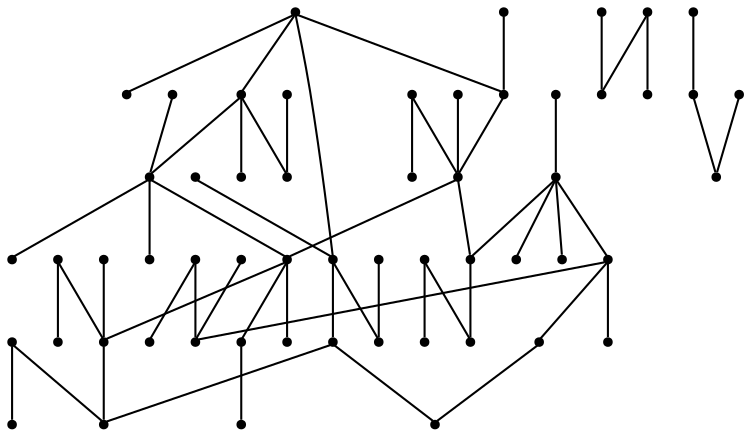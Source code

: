 graph {
  node [shape=point,comment="{\"directed\":false,\"doi\":\"10.4230/LIPIcs.GD.2024.30\",\"figure\":\"2 (3)\"}"]

  v0 [pos="2017.80978980882,728.0731471519942"]
  v1 [pos="2034.4978374478956,711.4058868735128"]
  v2 [pos="2001.1512506226288,711.4058868735128"]
  v3 [pos="1884.4356529020502,603.068695063384"]
  v4 [pos="1901.1069112489672,619.7359553418653"]
  v5 [pos="1984.4632029835534,694.7386265950315"]
  v6 [pos="1901.1193760264787,694.7386265950315"]
  v7 [pos="1884.4314555790104,711.4058868735128"]
  v8 [pos="1892.8046062766111,828.0767088228824"]
  v9 [pos="1876.1208831521822,844.7439691013639"]
  v10 [pos="1867.781056655684,586.4182200506859"]
  v11 [pos="1851.1015308542949,569.7341745064213"]
  v12 [pos="1867.7727892012122,728.0731471519942"]
  v13 [pos="1851.088938885176,711.4058868735128"]
  v14 [pos="1859.4454274822253,828.0767088228824"]
  v15 [pos="1876.1042210516312,811.4094485444011"]
  v16 [pos="1751.0613888036728,736.4067772912349"]
  v17 [pos="1734.4027224258748,719.7395170127536"]
  v18 [pos="1717.7148019784063,703.0722567342722"]
  v19 [pos="1734.3860603253233,686.4049964557908"]
  v20 [pos="1692.7203792355422,928.0802704937706"]
  v21 [pos="1676.0533182116646,944.747530772252"]
  v22 [pos="1684.3805527390437,819.7598639494252"]
  v23 [pos="1667.7259564926778,836.4103389621231"]
  v24 [pos="1701.0602057320402,803.0758184051604"]
  v25 [pos="1659.3820598647471,961.4147910507334"]
  v26 [pos="1676.0533182116642,578.0678046456619"]
  v27 [pos="1692.7119845894626,594.7350649241433"]
  v28 [pos="1676.0533182116642,611.4023252026246"]
  v29 [pos="1659.3694678956283,594.7350649241433"]
  v30 [pos="1659.365397764196,928.0802704937706"]
  v31 [pos="1676.0407262425456,478.0642429747737"]
  v32 [pos="1692.728646690014,461.3969826962923"]
  v33 [pos="1692.7119845894626,494.731503253255"]
  v34 [pos="1651.0546981457605,853.0775992406045"]
  v35 [pos="1659.373665218668,461.3969826962923"]
  v36 [pos="1617.7039139974543,736.4067772912349"]
  v37 [pos="1601.0451204280487,719.7395170127536"]
  v38 [pos="1601.0284583274974,686.4049964557908"]
  v39 [pos="1617.7288435524774,703.0722567342722"]
  v40 [pos="1501.0217676695852,703.0722567342722"]
  v41 [pos="1484.350509322668,686.4049964557908"]
  v42 [pos="1484.3338472221167,719.7395170127536"]
  v43 [pos="1492.6694763955754,836.4103389621231"]
  v44 [pos="1475.9982180486581,853.0775992406045"]
  v45 [pos="1492.6694763955754,569.7341745064213"]
  v46 [pos="1476.0231476036815,586.4014347849026"]
  v47 [pos="1475.9815559481071,819.7430786836418"]
  v48 [pos="1475.9982180486581,619.7359553418653"]
  v49 [pos="1459.3394244792526,603.068695063384"]
  v50 [pos="1467.675053652711,736.4067772912349"]
  v51 [pos="1459.3227623787016,803.0758184051604"]
  v52 [pos="1350.9553858007002,686.4090656111322"]
  v53 [pos="1334.2716626762713,703.0763258896136"]
  v54 [pos="1350.9553858007,719.743586168095"]
  v55 [pos="1334.284127453783,736.4108464465763"]

  v0 -- v1 [id="-1",pos="2017.80978980882,728.0731471519942 2034.4978374478956,711.4058868735128 2034.4978374478956,711.4058868735128 2034.4978374478956,711.4058868735128"]
  v0 -- v2 [id="-2",pos="2017.80978980882,728.0731471519942 2001.1512506226288,711.4058868735128 2001.1512506226288,711.4058868735128 2001.1512506226288,711.4058868735128"]
  v54 -- v49 [id="-3",pos="1350.9553858007,719.743586168095 1342.628119475419,711.4058868735128 1342.628119475419,711.4058868735128 1342.628119475419,711.4058868735128 1459.3394244792526,603.068695063384 1459.3394244792526,603.068695063384 1459.3394244792526,603.068695063384"]
  v54 -- v43 [id="-4",pos="1350.9553858007,719.743586168095 1475.9981862507564,828.068379770543 1475.9981862507564,828.068379770543 1475.9981862507564,828.068379770543 1492.6694763955754,836.4103389621231 1492.6694763955754,836.4103389621231 1492.6694763955754,836.4103389621231"]
  v49 -- v5 [id="-5",pos="1459.3394244792526,603.068695063384 1475.9939889277168,594.7308050271453 1475.9939889277168,594.7308050271453 1475.9939889277168,594.7308050271453 1609.3724503491335,711.4141523453002 1609.3724503491335,711.4141523453002 1609.3724503491335,711.4141523453002 1742.7341224783918,711.4142795064046 1742.7341224783918,711.4142795064046 1742.7341224783918,711.4142795064046 1876.108386576769,828.0767088228824 1876.108386576769,828.0767088228824 1876.108386576769,828.0767088228824 2009.4868479981856,711.3934250852798 2009.4868479981856,711.3934250852798 2009.4868479981856,711.3934250852798 1984.4632029835534,694.7386265950315 1984.4632029835534,694.7386265950315 1984.4632029835534,694.7386265950315"]
  v54 -- v55 [id="-6",pos="1350.9553858007,719.743586168095 1334.284127453783,736.4108464465763 1334.284127453783,736.4108464465763 1334.284127453783,736.4108464465763"]
  v50 -- v42 [id="-7",pos="1467.675053652711,736.4067772912349 1484.3338472221167,719.7395170127536 1484.3338472221167,719.7395170127536 1484.3338472221167,719.7395170127536"]
  v54 -- v53 [id="-10",pos="1350.9553858007,719.743586168095 1334.2716626762713,703.0763258896136 1334.2716626762713,703.0763258896136 1334.2716626762713,703.0763258896136"]
  v43 -- v21 [id="-11",pos="1492.6694763955754,836.4103389621231 1676.0533182116646,944.747530772252 1676.0533182116646,944.747530772252 1676.0533182116646,944.747530772252"]
  v42 -- v26 [id="-12",pos="1484.3338472221167,719.7395170127536 1475.9981862507564,711.4058868735128 1475.9981862507564,711.4058868735128 1475.9981862507564,711.4058868735128 1676.0324269901719,594.7308686076974 1676.0324269901719,594.7308686076974 1676.0324269901719,594.7308686076974 1676.0533182116642,578.0678046456619 1676.0533182116642,578.0678046456619 1676.0533182116642,578.0678046456619"]
  v48 -- v49 [id="-13",pos="1475.9982180486581,619.7359553418653 1459.3394244792526,603.068695063384 1459.3394244792526,603.068695063384 1459.3394244792526,603.068695063384"]
  v43 -- v47 [id="-14",pos="1492.6694763955754,836.4103389621231 1475.9815559481071,819.7430786836418 1475.9815559481071,819.7430786836418 1475.9815559481071,819.7430786836418"]
  v45 -- v46 [id="-15",pos="1492.6694763955754,569.7341745064213 1476.0231476036815,586.4014347849026 1476.0231476036815,586.4014347849026 1476.0231476036815,586.4014347849026"]
  v43 -- v44 [id="-16",pos="1492.6694763955754,836.4103389621231 1475.9982180486581,853.0775992406045 1475.9982180486581,853.0775992406045 1475.9982180486581,853.0775992406045"]
  v40 -- v42 [id="-17",pos="1501.0217676695852,703.0722567342722 1484.3338472221167,719.7395170127536 1484.3338472221167,719.7395170127536 1484.3338472221167,719.7395170127536"]
  v40 -- v41 [id="-18",pos="1501.0217676695852,703.0722567342722 1484.350509322668,686.4049964557908 1484.350509322668,686.4049964557908 1484.350509322668,686.4049964557908"]
  v37 -- v39 [id="-19",pos="1601.0451204280487,719.7395170127536 1617.7288435524774,703.0722567342722 1617.7288435524774,703.0722567342722 1617.7288435524774,703.0722567342722"]
  v38 -- v39 [id="-20",pos="1601.0284583274974,686.4049964557908 1617.7288435524774,703.0722567342722 1617.7288435524774,703.0722567342722 1617.7288435524774,703.0722567342722"]
  v51 -- v47 [id="-21",pos="1459.3227623787016,803.0758184051604 1475.9815559481071,819.7430786836418 1475.9815559481071,819.7430786836418 1475.9815559481071,819.7430786836418"]
  v36 -- v37 [id="-22",pos="1617.7039139974543,736.4067772912349 1601.0451204280487,719.7395170127536 1601.0451204280487,719.7395170127536 1601.0451204280487,719.7395170127536"]
  v35 -- v31 [id="-23",pos="1659.373665218668,461.3969826962923 1676.0407262425456,478.0642429747737 1676.0407262425456,478.0642429747737 1676.0407262425456,478.0642429747737"]
  v23 -- v34 [id="-24",pos="1667.7259564926778,836.4103389621231 1651.0546981457605,853.0775992406045 1651.0546981457605,853.0775992406045 1651.0546981457605,853.0775992406045"]
  v31 -- v33 [id="-25",pos="1676.0407262425456,478.0642429747737 1692.7119845894626,494.731503253255 1692.7119845894626,494.731503253255 1692.7119845894626,494.731503253255"]
  v31 -- v32 [id="-26",pos="1676.0407262425456,478.0642429747737 1692.728646690014,461.3969826962923 1692.728646690014,461.3969826962923 1692.728646690014,461.3969826962923"]
  v31 -- v10 [id="-27",pos="1676.0407262425456,478.0642429747737 1867.781056655684,586.4182200506859 1867.781056655684,586.4182200506859 1867.781056655684,586.4182200506859"]
  v31 -- v26 [id="-29",pos="1676.0407262425456,478.0642429747737 1676.0533182116642,578.0678046456619 1676.0533182116642,578.0678046456619 1676.0533182116642,578.0678046456619"]
  v21 -- v30 [id="-31",pos="1676.0533182116646,944.747530772252 1659.365397764196,928.0802704937706 1659.365397764196,928.0802704937706 1659.365397764196,928.0802704937706"]
  v28 -- v27 [id="-32",pos="1676.0533182116642,611.4023252026246 1692.7119845894626,594.7350649241433 1692.7119845894626,594.7350649241433 1692.7119845894626,594.7350649241433"]
  v28 -- v29 [id="-33",pos="1676.0533182116642,611.4023252026246 1659.3694678956283,594.7350649241433 1659.3694678956283,594.7350649241433 1659.3694678956283,594.7350649241433"]
  v42 -- v22 [id="-34",pos="1484.3338472221167,719.7395170127536 1676.0532864137626,828.068379770543 1676.0532864137626,828.068379770543 1676.0532864137626,828.068379770543 1684.3805527390437,819.7598639494252 1684.3805527390437,819.7598639494252 1684.3805527390437,819.7598639494252"]
  v26 -- v27 [id="-35",pos="1676.0533182116642,578.0678046456619 1692.7119845894626,594.7350649241433 1692.7119845894626,594.7350649241433 1692.7119845894626,594.7350649241433"]
  v21 -- v25 [id="-37",pos="1676.0533182116646,944.747530772252 1659.3820598647471,961.4147910507334 1659.3820598647471,961.4147910507334 1659.3820598647471,961.4147910507334"]
  v22 -- v7 [id="-38",pos="1684.3805527390437,819.7598639494252 1876.1125838998084,711.4100196094065 1876.1125838998084,711.4100196094065 1876.1125838998084,711.4100196094065 1884.4314555790104,711.4058868735128 1884.4314555790104,711.4058868735128 1884.4314555790104,711.4058868735128"]
  v22 -- v24 [id="-39",pos="1684.3805527390437,819.7598639494252 1701.0602057320402,803.0758184051604 1701.0602057320402,803.0758184051604 1701.0602057320402,803.0758184051604"]
  v20 -- v21 [id="-40",pos="1692.7203792355422,928.0802704937706 1676.0533182116646,944.747530772252 1676.0533182116646,944.747530772252 1676.0533182116646,944.747530772252"]
  v18 -- v19 [id="-41",pos="1717.7148019784063,703.0722567342722 1734.3860603253233,686.4049964557908 1734.3860603253233,686.4049964557908 1734.3860603253233,686.4049964557908"]
  v18 -- v17 [id="-42",pos="1717.7148019784063,703.0722567342722 1734.4027224258748,719.7395170127536 1734.4027224258748,719.7395170127536 1734.4027224258748,719.7395170127536"]
  v16 -- v17 [id="-43",pos="1751.0613888036728,736.4067772912349 1734.4027224258748,719.7395170127536 1734.4027224258748,719.7395170127536 1734.4027224258748,719.7395170127536"]
  v14 -- v15 [id="-44",pos="1859.4454274822253,828.0767088228824 1876.1042210516312,811.4094485444011 1876.1042210516312,811.4094485444011 1876.1042210516312,811.4094485444011"]
  v14 -- v9 [id="-45",pos="1859.4454274822253,828.0767088228824 1876.1208831521822,844.7439691013639 1876.1208831521822,844.7439691013639 1876.1208831521822,844.7439691013639"]
  v10 -- v3 [id="-46",pos="1867.781056655684,586.4182200506859 1884.4356529020502,603.068695063384 1884.4356529020502,603.068695063384 1884.4356529020502,603.068695063384"]
  v12 -- v13 [id="-47",pos="1867.7727892012122,728.0731471519942 1851.088938885176,711.4058868735128 1851.088938885176,711.4058868735128 1851.088938885176,711.4058868735128"]
  v12 -- v7 [id="-48",pos="1867.7727892012122,728.0731471519942 1884.4314555790104,711.4058868735128 1884.4314555790104,711.4058868735128 1884.4314555790104,711.4058868735128"]
  v10 -- v11 [id="-49",pos="1867.781056655684,586.4182200506859 1851.1015308542949,569.7341745064213 1851.1015308542949,569.7341745064213 1851.1015308542949,569.7341745064213"]
  v49 -- v46 [id="-50",pos="1459.3394244792526,603.068695063384 1476.0231476036815,586.4014347849026 1476.0231476036815,586.4014347849026 1476.0231476036815,586.4014347849026"]
  v52 -- v53 [id="-51",pos="1350.9553858007002,686.4090656111322 1334.2716626762713,703.0763258896136 1334.2716626762713,703.0763258896136 1334.2716626762713,703.0763258896136"]
  v22 -- v23 [id="-52",pos="1684.3805527390437,819.7598639494252 1667.7259564926778,836.4103389621231 1667.7259564926778,836.4103389621231 1667.7259564926778,836.4103389621231"]
  v7 -- v2 [id="-53",pos="1884.4314555790104,711.4058868735128 2001.1512506226288,711.4058868735128 2001.1512506226288,711.4058868735128 2001.1512506226288,711.4058868735128"]
  v3 -- v4 [id="-55",pos="1884.4356529020502,603.068695063384 1901.1069112489672,619.7359553418653 1901.1069112489672,619.7359553418653 1901.1069112489672,619.7359553418653"]
  v8 -- v9 [id="-56",pos="1892.8046062766111,828.0767088228824 1876.1208831521822,844.7439691013639 1876.1208831521822,844.7439691013639 1876.1208831521822,844.7439691013639"]
  v6 -- v7 [id="-57",pos="1901.1193760264787,694.7386265950315 1884.4314555790104,711.4058868735128 1884.4314555790104,711.4058868735128 1884.4314555790104,711.4058868735128"]
  v5 -- v2 [id="-58",pos="1984.4632029835534,694.7386265950315 2001.1512506226288,711.4058868735128 2001.1512506226288,711.4058868735128 2001.1512506226288,711.4058868735128"]
  v5 -- v4 [id="-60",pos="1984.4632029835534,694.7386265950315 1901.1069112489672,619.7359553418653 1901.1069112489672,619.7359553418653 1901.1069112489672,619.7359553418653"]
  v10 -- v17 [id="-28",pos="1867.781056655684,586.4182200506859 1876.1041892537291,594.7308686076974 1876.1041892537291,594.7308686076974 1876.1041892537291,594.7308686076974 1734.4027224258748,719.7395170127536 1734.4027224258748,719.7395170127536 1734.4027224258748,719.7395170127536"]
  v21 -- v22 [id="-36",pos="1676.0533182116646,944.747530772252 1684.3805527390437,819.7598639494252 1684.3805527390437,819.7598639494252 1684.3805527390437,819.7598639494252"]
  v53 -- v42 [id="-63",pos="1334.2716626762713,703.0763258896136 1484.3338472221167,719.7395170127536 1484.3338472221167,719.7395170127536 1484.3338472221167,719.7395170127536"]
}